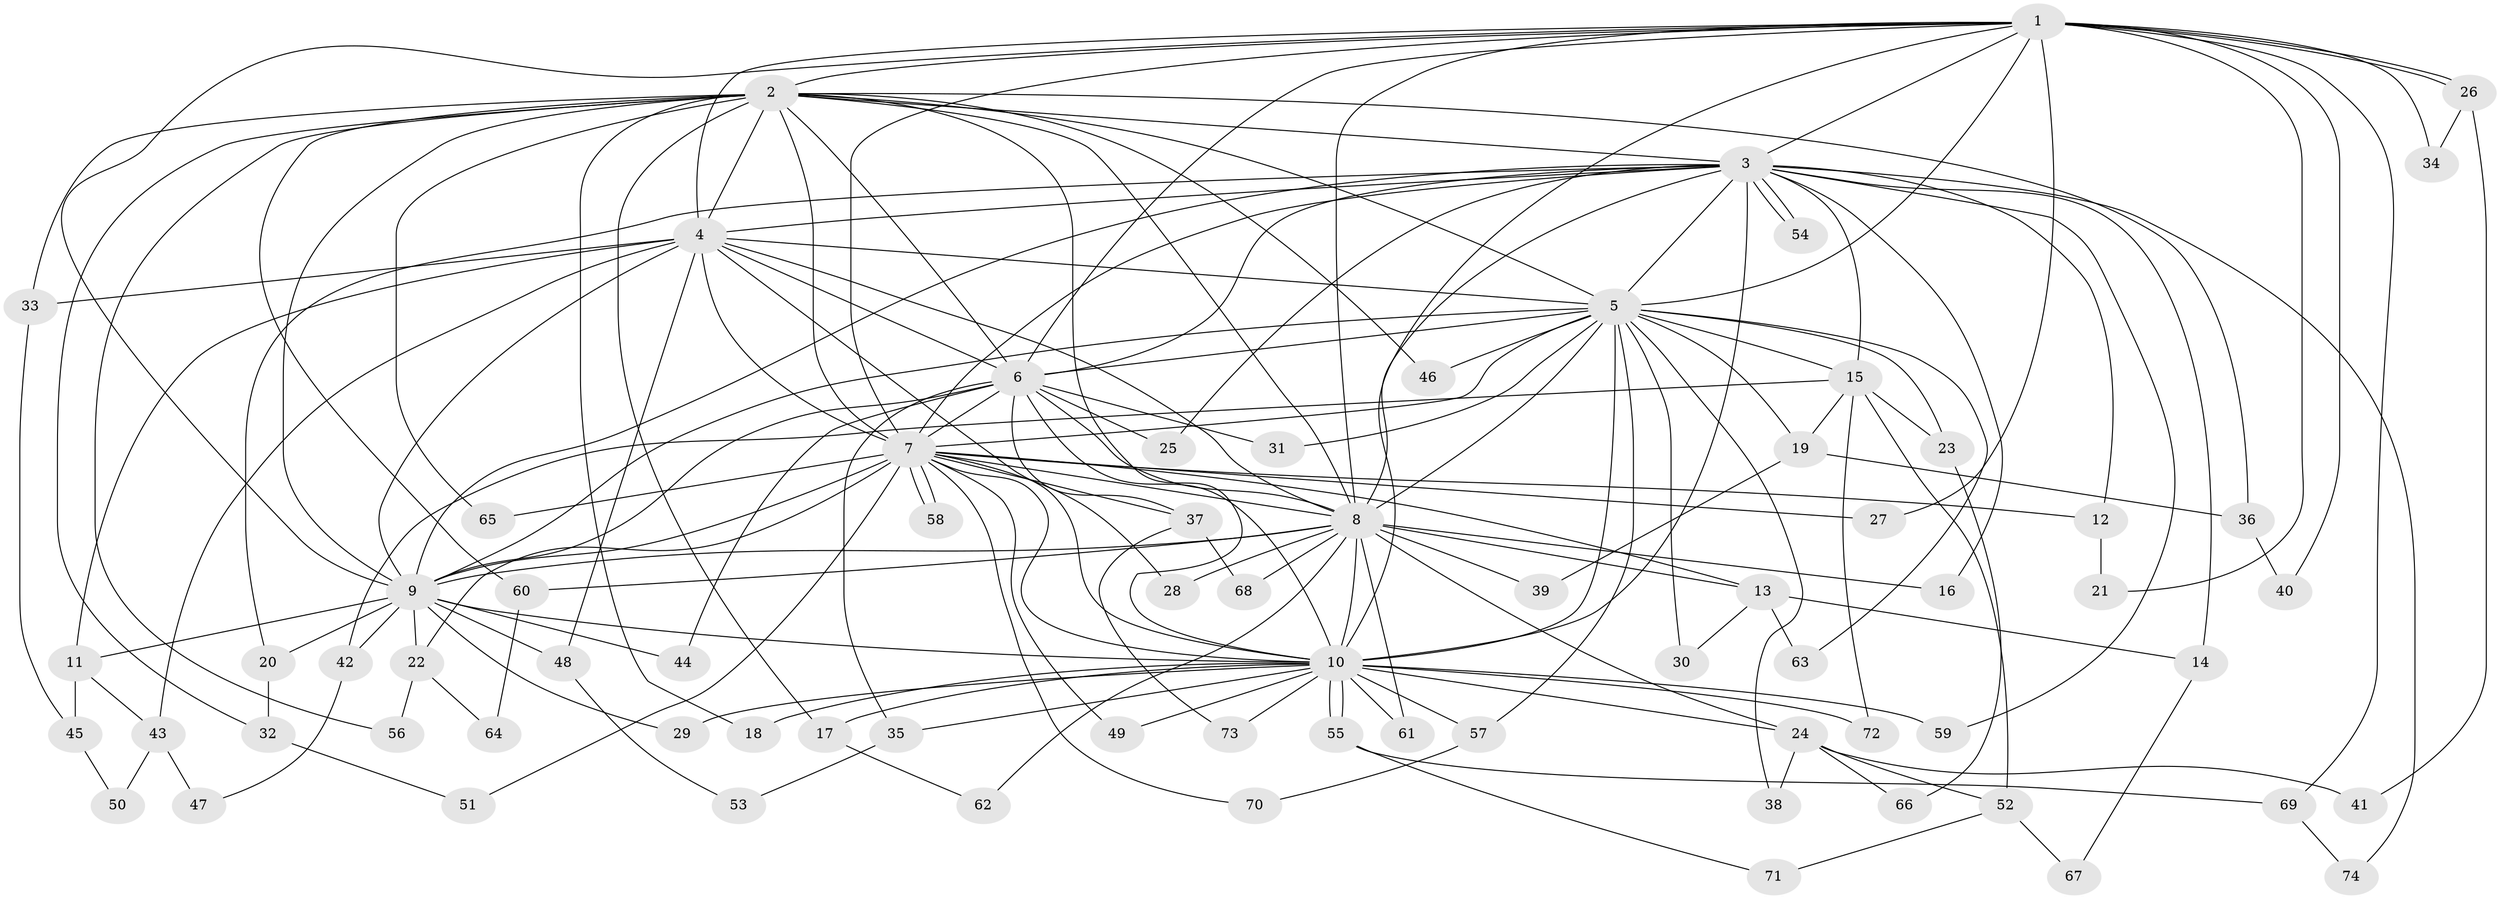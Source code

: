 // coarse degree distribution, {22: 0.0196078431372549, 16: 0.0392156862745098, 10: 0.0196078431372549, 18: 0.0392156862745098, 13: 0.0196078431372549, 20: 0.0196078431372549, 15: 0.0196078431372549, 3: 0.21568627450980393, 5: 0.0196078431372549, 6: 0.0392156862745098, 2: 0.45098039215686275, 4: 0.09803921568627451}
// Generated by graph-tools (version 1.1) at 2025/51/02/27/25 19:51:41]
// undirected, 74 vertices, 173 edges
graph export_dot {
graph [start="1"]
  node [color=gray90,style=filled];
  1;
  2;
  3;
  4;
  5;
  6;
  7;
  8;
  9;
  10;
  11;
  12;
  13;
  14;
  15;
  16;
  17;
  18;
  19;
  20;
  21;
  22;
  23;
  24;
  25;
  26;
  27;
  28;
  29;
  30;
  31;
  32;
  33;
  34;
  35;
  36;
  37;
  38;
  39;
  40;
  41;
  42;
  43;
  44;
  45;
  46;
  47;
  48;
  49;
  50;
  51;
  52;
  53;
  54;
  55;
  56;
  57;
  58;
  59;
  60;
  61;
  62;
  63;
  64;
  65;
  66;
  67;
  68;
  69;
  70;
  71;
  72;
  73;
  74;
  1 -- 2;
  1 -- 3;
  1 -- 4;
  1 -- 5;
  1 -- 6;
  1 -- 7;
  1 -- 8;
  1 -- 9;
  1 -- 10;
  1 -- 21;
  1 -- 26;
  1 -- 26;
  1 -- 27;
  1 -- 34;
  1 -- 40;
  1 -- 69;
  2 -- 3;
  2 -- 4;
  2 -- 5;
  2 -- 6;
  2 -- 7;
  2 -- 8;
  2 -- 9;
  2 -- 10;
  2 -- 17;
  2 -- 18;
  2 -- 32;
  2 -- 33;
  2 -- 36;
  2 -- 46;
  2 -- 56;
  2 -- 60;
  2 -- 65;
  3 -- 4;
  3 -- 5;
  3 -- 6;
  3 -- 7;
  3 -- 8;
  3 -- 9;
  3 -- 10;
  3 -- 12;
  3 -- 14;
  3 -- 15;
  3 -- 16;
  3 -- 20;
  3 -- 25;
  3 -- 54;
  3 -- 54;
  3 -- 59;
  3 -- 74;
  4 -- 5;
  4 -- 6;
  4 -- 7;
  4 -- 8;
  4 -- 9;
  4 -- 10;
  4 -- 11;
  4 -- 33;
  4 -- 43;
  4 -- 48;
  5 -- 6;
  5 -- 7;
  5 -- 8;
  5 -- 9;
  5 -- 10;
  5 -- 15;
  5 -- 19;
  5 -- 23;
  5 -- 30;
  5 -- 31;
  5 -- 38;
  5 -- 46;
  5 -- 57;
  5 -- 63;
  6 -- 7;
  6 -- 8;
  6 -- 9;
  6 -- 10;
  6 -- 25;
  6 -- 31;
  6 -- 35;
  6 -- 37;
  6 -- 44;
  7 -- 8;
  7 -- 9;
  7 -- 10;
  7 -- 12;
  7 -- 13;
  7 -- 22;
  7 -- 27;
  7 -- 28;
  7 -- 37;
  7 -- 49;
  7 -- 51;
  7 -- 58;
  7 -- 58;
  7 -- 65;
  7 -- 70;
  8 -- 9;
  8 -- 10;
  8 -- 13;
  8 -- 16;
  8 -- 24;
  8 -- 28;
  8 -- 39;
  8 -- 60;
  8 -- 61;
  8 -- 62;
  8 -- 68;
  9 -- 10;
  9 -- 11;
  9 -- 20;
  9 -- 22;
  9 -- 29;
  9 -- 42;
  9 -- 44;
  9 -- 48;
  10 -- 17;
  10 -- 18;
  10 -- 24;
  10 -- 29;
  10 -- 35;
  10 -- 49;
  10 -- 55;
  10 -- 55;
  10 -- 57;
  10 -- 59;
  10 -- 61;
  10 -- 72;
  10 -- 73;
  11 -- 43;
  11 -- 45;
  12 -- 21;
  13 -- 14;
  13 -- 30;
  13 -- 63;
  14 -- 67;
  15 -- 19;
  15 -- 23;
  15 -- 42;
  15 -- 52;
  15 -- 72;
  17 -- 62;
  19 -- 36;
  19 -- 39;
  20 -- 32;
  22 -- 56;
  22 -- 64;
  23 -- 66;
  24 -- 38;
  24 -- 41;
  24 -- 52;
  24 -- 66;
  26 -- 34;
  26 -- 41;
  32 -- 51;
  33 -- 45;
  35 -- 53;
  36 -- 40;
  37 -- 68;
  37 -- 73;
  42 -- 47;
  43 -- 47;
  43 -- 50;
  45 -- 50;
  48 -- 53;
  52 -- 67;
  52 -- 71;
  55 -- 69;
  55 -- 71;
  57 -- 70;
  60 -- 64;
  69 -- 74;
}
